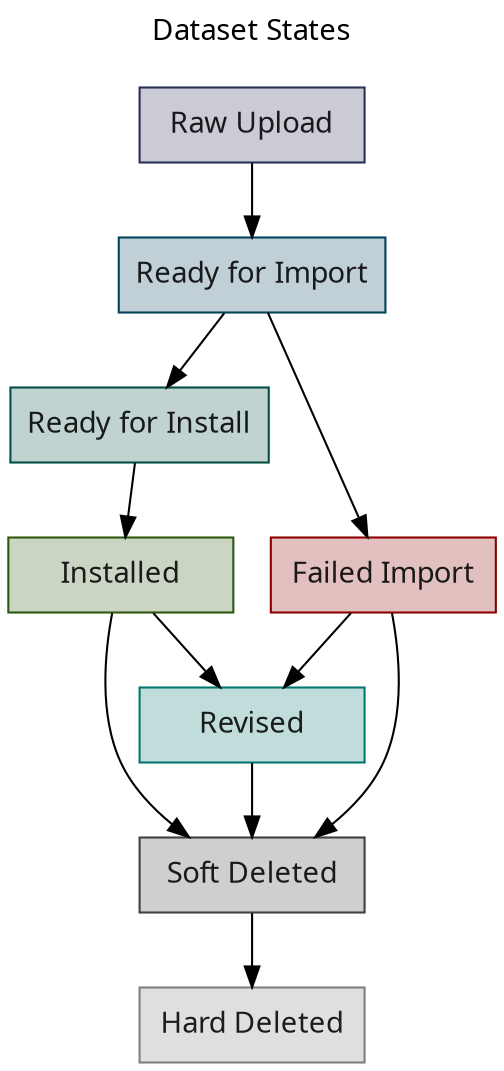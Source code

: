 digraph {
  graph[
    label="Dataset States\n "
    labelloc="t"
    fontname="Fira Sans"
  ]
  node[
    shape="rect"
    style="filled"
    fontcolor="#000000DF"
    fontname="Fira Sans"
    width=1.5
  ]
  edge[
  ]

  upload[label="Raw Upload", color="#292f56", fillcolor="#292f563f"]
  importReady[label="Ready for Import", color="#00425a", fillcolor="#00425a3f"]
  installReady[label="Ready for Install", color="#004f42", fillcolor="#004f423f"]
  installed[label="Installed", color="#2d570f", fillcolor="#2d570f3f"]
  invalid[label="Failed Import", color="darkred", fillcolor="#8b00003f"]
  revised[label="Revised", color="#04756F", fillcolor="#04756F3f"]
  softDeleted[label="Soft Deleted", color="#404040", fillcolor="#4040403f"]
  purged[label="Hard Deleted", color="#7f7f7f", fillcolor="#7f7f7f3f"]

  upload -> importReady

  importReady -> {
    installReady
    invalid
  }

  invalid -> {
    softDeleted
    revised
  }

  installReady -> installed
  installed -> {
    softDeleted
    revised
  }

  revised -> softDeleted

  softDeleted -> purged
}
